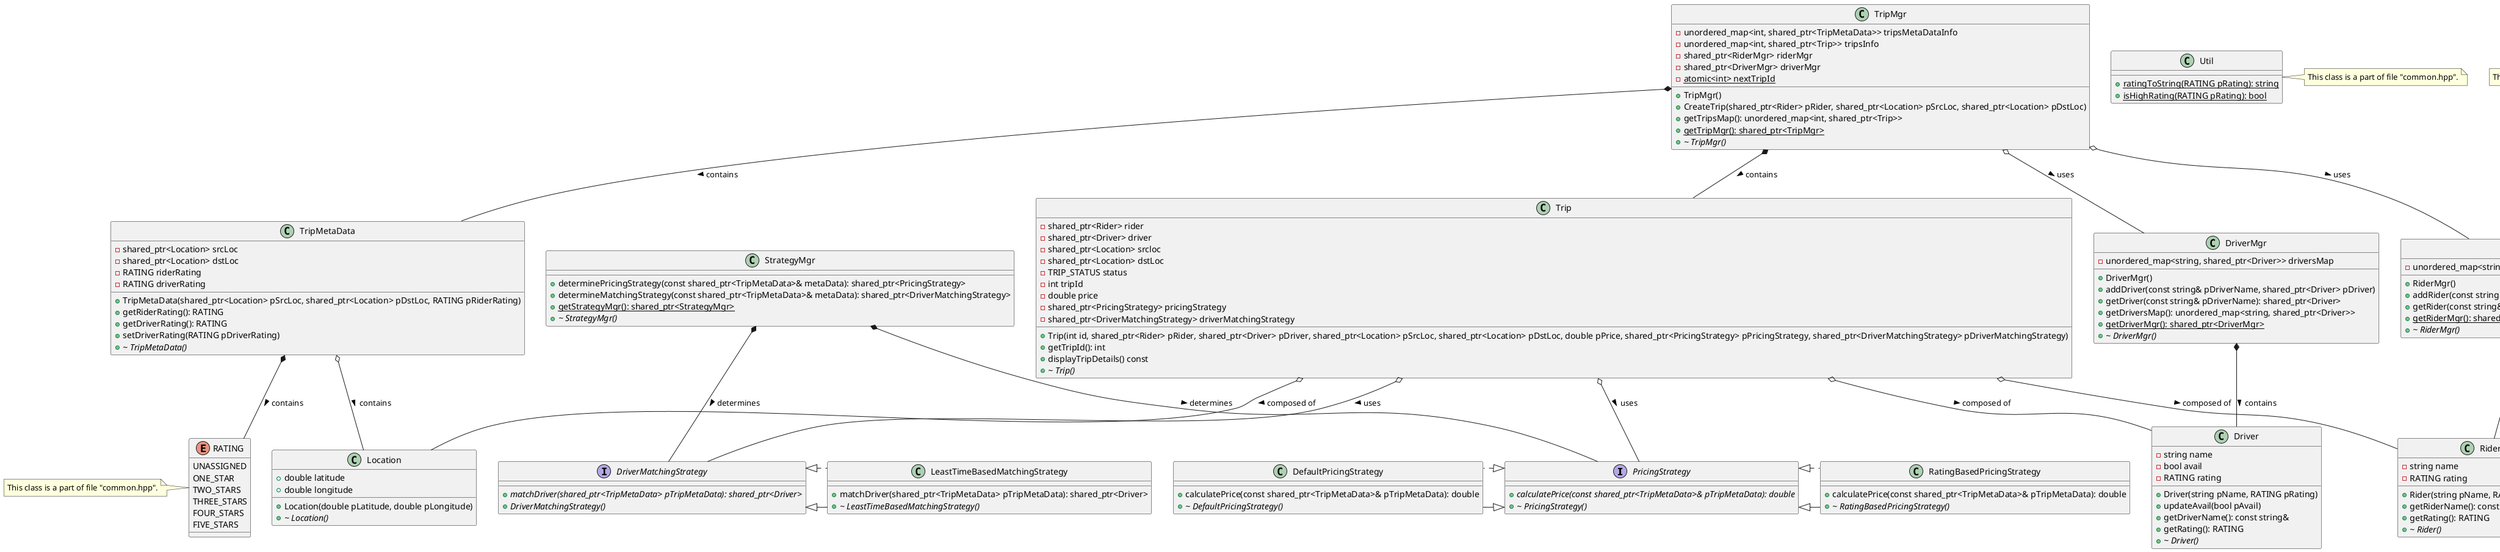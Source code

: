 @startuml

interface PricingStrategy {
    + {abstract} calculatePrice(const shared_ptr<TripMetaData>& pTripMetaData): double
    +~ {abstract} PricingStrategy()
}

class DefaultPricingStrategy {
    +calculatePrice(const shared_ptr<TripMetaData>& pTripMetaData): double
    +~ {abstract} DefaultPricingStrategy()
}
DefaultPricingStrategy -|> PricingStrategy

class RatingBasedPricingStrategy {
    +calculatePrice(const shared_ptr<TripMetaData>& pTripMetaData): double
    +~ {abstract} RatingBasedPricingStrategy()
}
RatingBasedPricingStrategy -|> PricingStrategy

interface DriverMatchingStrategy {
    + {abstract} matchDriver(shared_ptr<TripMetaData> pTripMetaData): shared_ptr<Driver>
    + {abstract} DriverMatchingStrategy()
}

class LeastTimeBasedMatchingStrategy {
    +matchDriver(shared_ptr<TripMetaData> pTripMetaData): shared_ptr<Driver>
    +~ {abstract} LeastTimeBasedMatchingStrategy()
}
LeastTimeBasedMatchingStrategy -|> DriverMatchingStrategy

class Util {
    +{static} ratingToString(RATING pRating): string
    +{static} isHighRating(RATING pRating): bool
}

enum RATING {
    UNASSIGNED
    ONE_STAR
    TWO_STARS
    THREE_STARS
    FOUR_STARS
    FIVE_STARS
}

enum TRIP_STATUS {
    UNASSIGNED
    DRIVER_ON_THE_WAY
    DRIVER_ARRIVED
    STARTED
    PAUSED
    CANCELLED
    ENDED
}

class Location {
    +double latitude
    +double longitude
    +Location(double pLatitude, double pLongitude)
    +~ {abstract} Location()
}

class TripMetaData {
    -shared_ptr<Location> srcLoc
    -shared_ptr<Location> dstLoc
    -RATING riderRating
    -RATING driverRating
    +TripMetaData(shared_ptr<Location> pSrcLoc, shared_ptr<Location> pDstLoc, RATING pRiderRating)
    +getRiderRating(): RATING
    +getDriverRating(): RATING
    +setDriverRating(RATING pDriverRating)
    +~ {abstract} TripMetaData()
}

class Driver {
    -string name
    -bool avail
    -RATING rating
    +Driver(string pName, RATING pRating)
    +updateAvail(bool pAvail)
    +getDriverName(): const string&
    +getRating(): RATING
    +~ {abstract} Driver()
}

class Rider {
    -string name
    -RATING rating
    +Rider(string pName, RATING pRating)
    +getRiderName(): const string&
    +getRating(): RATING
    +~ {abstract} Rider()
}

class Trip {
    -shared_ptr<Rider> rider
    -shared_ptr<Driver> driver
    -shared_ptr<Location> srcloc
    -shared_ptr<Location> dstLoc
    -TRIP_STATUS status
    -int tripId
    -double price
    -shared_ptr<PricingStrategy> pricingStrategy
    -shared_ptr<DriverMatchingStrategy> driverMatchingStrategy
    +Trip(int id, shared_ptr<Rider> pRider, shared_ptr<Driver> pDriver, shared_ptr<Location> pSrcLoc, shared_ptr<Location> pDstLoc, double pPrice, shared_ptr<PricingStrategy> pPricingStrategy, shared_ptr<DriverMatchingStrategy> pDriverMatchingStrategy)
    +getTripId(): int
    +displayTripDetails() const
    +~ {abstract} Trip()
}

class DriverMgr {
    -unordered_map<string, shared_ptr<Driver>> driversMap
    +DriverMgr()
    +addDriver(const string& pDriverName, shared_ptr<Driver> pDriver)
    +getDriver(const string& pDriverName): shared_ptr<Driver>
    +getDriversMap(): unordered_map<string, shared_ptr<Driver>>
    +{static} getDriverMgr(): shared_ptr<DriverMgr>
    +~ {abstract} DriverMgr()
}

class RiderMgr {
    -unordered_map<string, shared_ptr<Rider>> ridersMap
    +RiderMgr()
    +addRider(const string& pRiderName, shared_ptr<Rider> pRider)
    +getRider(const string& pRiderName): shared_ptr<Rider>
    +{static} getRiderMgr(): shared_ptr<RiderMgr>
    +~ {abstract} RiderMgr()
}

class StrategyMgr {
    +determinePricingStrategy(const shared_ptr<TripMetaData>& metaData): shared_ptr<PricingStrategy>
    +determineMatchingStrategy(const shared_ptr<TripMetaData>& metaData): shared_ptr<DriverMatchingStrategy>
    +{static} getStrategyMgr(): shared_ptr<StrategyMgr>
    +~ {abstract} StrategyMgr()
}

class TripMgr {
    -unordered_map<int, shared_ptr<TripMetaData>> tripsMetaDataInfo
    -unordered_map<int, shared_ptr<Trip>> tripsInfo
    -shared_ptr<RiderMgr> riderMgr
    -shared_ptr<DriverMgr> driverMgr
    -{static} atomic<int> nextTripId
    +TripMgr()
    +CreateTrip(shared_ptr<Rider> pRider, shared_ptr<Location> pSrcLoc, shared_ptr<Location> pDstLoc)
    +getTripsMap(): unordered_map<int, shared_ptr<Trip>>
    +{static} getTripMgr(): shared_ptr<TripMgr>
    +~ {abstract}TripMgr()
}

DriverMgr *-- Driver : contains >
RiderMgr *-- Rider : contains >
TripMgr *-- Trip : contains >
TripMgr *-- TripMetaData : contains >
TripMgr o-- RiderMgr : uses >
TripMgr o-- DriverMgr : uses >
StrategyMgr *-- PricingStrategy : determines >
StrategyMgr *-- DriverMatchingStrategy : determines >
PricingStrategy <|.. DefaultPricingStrategy
PricingStrategy <|.. RatingBasedPricingStrategy
DriverMatchingStrategy <|.. LeastTimeBasedMatchingStrategy
Trip o-- Rider : composed of >
Trip o-- Driver : composed of >
Trip o-- Location : composed of >
Trip o-- PricingStrategy : uses >
Trip o-- DriverMatchingStrategy : uses >
TripMetaData o-- Location : contains >
TripMetaData *-- RATING : contains >
note right of Util
  This class is a part of file "common.hpp".
end note
note left of TRIP_STATUS
  This class is a part of file "common.hpp".
end note
note left of RATING
  This class is a part of file "common.hpp".
end note
@enduml
